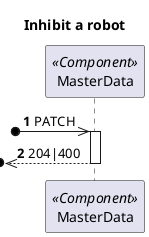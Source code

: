 @startuml
'https://plantuml.com/sequence-diagram

autonumber
skinparam packageStyle rect

title Inhibit a robot

participant "MasterData" as MD <<Component>>

?o->> MD : PATCH

activate MD
?o<<-- MD : 204|400
deactivate MD


@enduml
